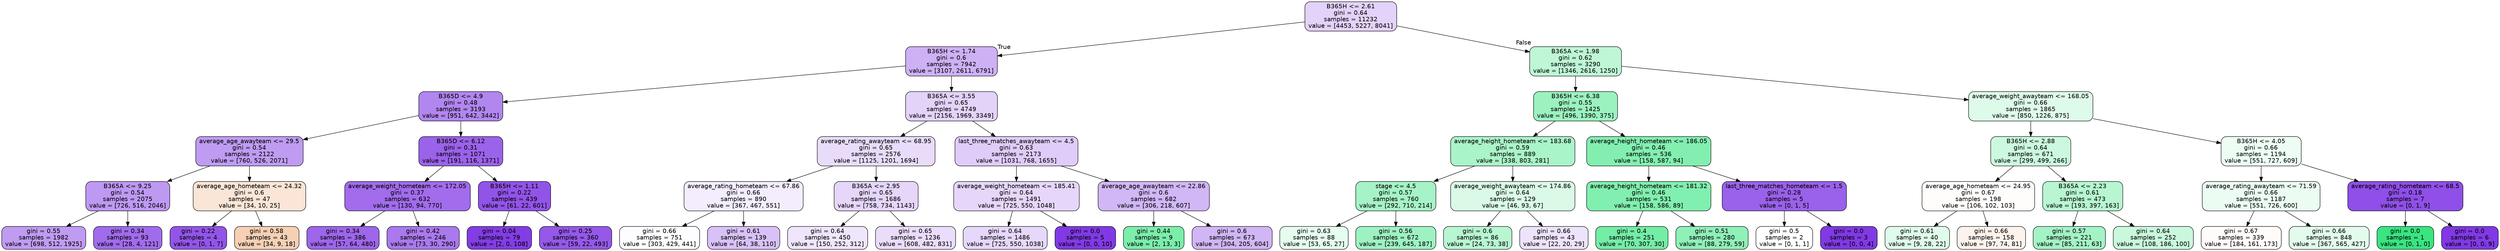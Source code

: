 digraph Tree {
node [shape=box, style="filled, rounded", color="black", fontname="helvetica"] ;
edge [fontname="helvetica"] ;
0 [label="B365H <= 2.61\ngini = 0.64\nsamples = 11232\nvalue = [4453, 5227, 8041]", fillcolor="#e3d2f9"] ;
1 [label="B365H <= 1.74\ngini = 0.6\nsamples = 7942\nvalue = [3107, 2611, 6791]", fillcolor="#ceb1f5"] ;
0 -> 1 [labeldistance=2.5, labelangle=45, headlabel="True"] ;
2 [label="B365D <= 4.9\ngini = 0.48\nsamples = 3193\nvalue = [951, 642, 3442]", fillcolor="#b286ef"] ;
1 -> 2 ;
3 [label="average_age_awayteam <= 29.5\ngini = 0.54\nsamples = 2122\nvalue = [760, 526, 2071]", fillcolor="#bf9bf2"] ;
2 -> 3 ;
4 [label="B365A <= 9.25\ngini = 0.54\nsamples = 2075\nvalue = [726, 516, 2046]", fillcolor="#be99f2"] ;
3 -> 4 ;
5 [label="gini = 0.55\nsamples = 1982\nvalue = [698, 512, 1925]", fillcolor="#c09bf2"] ;
4 -> 5 ;
6 [label="gini = 0.34\nsamples = 93\nvalue = [28, 4, 121]", fillcolor="#a16cec"] ;
4 -> 6 ;
7 [label="average_age_hometeam <= 24.32\ngini = 0.6\nsamples = 47\nvalue = [34, 10, 25]", fillcolor="#fae5d6"] ;
3 -> 7 ;
8 [label="gini = 0.22\nsamples = 4\nvalue = [0, 1, 7]", fillcolor="#9355e9"] ;
7 -> 8 ;
9 [label="gini = 0.58\nsamples = 43\nvalue = [34, 9, 18]", fillcolor="#f5d0b5"] ;
7 -> 9 ;
10 [label="B365D <= 6.12\ngini = 0.31\nsamples = 1071\nvalue = [191, 116, 1371]", fillcolor="#9b62ea"] ;
2 -> 10 ;
11 [label="average_weight_hometeam <= 172.05\ngini = 0.37\nsamples = 632\nvalue = [130, 94, 770]", fillcolor="#a26cec"] ;
10 -> 11 ;
12 [label="gini = 0.34\nsamples = 386\nvalue = [57, 64, 480]", fillcolor="#9d66eb"] ;
11 -> 12 ;
13 [label="gini = 0.42\nsamples = 246\nvalue = [73, 30, 290]", fillcolor="#aa79ed"] ;
11 -> 13 ;
14 [label="B365H <= 1.11\ngini = 0.22\nsamples = 439\nvalue = [61, 22, 601]", fillcolor="#9253e8"] ;
10 -> 14 ;
15 [label="gini = 0.04\nsamples = 79\nvalue = [2, 0, 108]", fillcolor="#833de5"] ;
14 -> 15 ;
16 [label="gini = 0.25\nsamples = 360\nvalue = [59, 22, 493]", fillcolor="#9558e9"] ;
14 -> 16 ;
17 [label="B365A <= 3.55\ngini = 0.65\nsamples = 4749\nvalue = [2156, 1969, 3349]", fillcolor="#e3d3f9"] ;
1 -> 17 ;
18 [label="average_rating_awayteam <= 68.95\ngini = 0.65\nsamples = 2576\nvalue = [1125, 1201, 1694]", fillcolor="#e9dcfa"] ;
17 -> 18 ;
19 [label="average_rating_hometeam <= 67.86\ngini = 0.66\nsamples = 890\nvalue = [367, 467, 551]", fillcolor="#f3edfd"] ;
18 -> 19 ;
20 [label="gini = 0.66\nsamples = 751\nvalue = [303, 429, 441]", fillcolor="#fdfcff"] ;
19 -> 20 ;
21 [label="gini = 0.61\nsamples = 139\nvalue = [64, 38, 110]", fillcolor="#d8c1f7"] ;
19 -> 21 ;
22 [label="B365A <= 2.95\ngini = 0.65\nsamples = 1686\nvalue = [758, 734, 1143]", fillcolor="#e5d6fa"] ;
18 -> 22 ;
23 [label="gini = 0.64\nsamples = 450\nvalue = [150, 252, 312]", fillcolor="#efe5fc"] ;
22 -> 23 ;
24 [label="gini = 0.65\nsamples = 1236\nvalue = [608, 482, 831]", fillcolor="#eaddfb"] ;
22 -> 24 ;
25 [label="last_three_matches_awayteam <= 4.5\ngini = 0.63\nsamples = 2173\nvalue = [1031, 768, 1655]", fillcolor="#dfccf8"] ;
17 -> 25 ;
26 [label="average_weight_hometeam <= 185.41\ngini = 0.64\nsamples = 1491\nvalue = [725, 550, 1048]", fillcolor="#e6d7fa"] ;
25 -> 26 ;
27 [label="gini = 0.64\nsamples = 1486\nvalue = [725, 550, 1038]", fillcolor="#e6d8fa"] ;
26 -> 27 ;
28 [label="gini = 0.0\nsamples = 5\nvalue = [0, 0, 10]", fillcolor="#8139e5"] ;
26 -> 28 ;
29 [label="average_age_awayteam <= 22.86\ngini = 0.6\nsamples = 682\nvalue = [306, 218, 607]", fillcolor="#d1b7f6"] ;
25 -> 29 ;
30 [label="gini = 0.44\nsamples = 9\nvalue = [2, 13, 3]", fillcolor="#7beeab"] ;
29 -> 30 ;
31 [label="gini = 0.6\nsamples = 673\nvalue = [304, 205, 604]", fillcolor="#d0b6f5"] ;
29 -> 31 ;
32 [label="B365A <= 1.98\ngini = 0.62\nsamples = 3290\nvalue = [1346, 2616, 1250]", fillcolor="#bef6d6"] ;
0 -> 32 [labeldistance=2.5, labelangle=-45, headlabel="False"] ;
33 [label="B365H <= 6.38\ngini = 0.55\nsamples = 1425\nvalue = [496, 1390, 375]", fillcolor="#9bf2bf"] ;
32 -> 33 ;
34 [label="average_height_hometeam <= 183.68\ngini = 0.59\nsamples = 889\nvalue = [338, 803, 281]", fillcolor="#aaf4c9"] ;
33 -> 34 ;
35 [label="stage <= 4.5\ngini = 0.57\nsamples = 760\nvalue = [292, 710, 214]", fillcolor="#a5f3c6"] ;
34 -> 35 ;
36 [label="gini = 0.63\nsamples = 88\nvalue = [53, 65, 27]", fillcolor="#e5fcef"] ;
35 -> 36 ;
37 [label="gini = 0.56\nsamples = 672\nvalue = [239, 645, 187]", fillcolor="#9ef2c2"] ;
35 -> 37 ;
38 [label="average_weight_awayteam <= 174.86\ngini = 0.64\nsamples = 129\nvalue = [46, 93, 67]", fillcolor="#dafae7"] ;
34 -> 38 ;
39 [label="gini = 0.6\nsamples = 86\nvalue = [24, 73, 38]", fillcolor="#b8f6d2"] ;
38 -> 39 ;
40 [label="gini = 0.66\nsamples = 43\nvalue = [22, 20, 29]", fillcolor="#ede3fb"] ;
38 -> 40 ;
41 [label="average_height_hometeam <= 186.05\ngini = 0.46\nsamples = 536\nvalue = [158, 587, 94]", fillcolor="#82efb0"] ;
33 -> 41 ;
42 [label="average_height_hometeam <= 181.32\ngini = 0.46\nsamples = 531\nvalue = [158, 586, 89]", fillcolor="#81efaf"] ;
41 -> 42 ;
43 [label="gini = 0.4\nsamples = 251\nvalue = [70, 307, 30]", fillcolor="#74eda6"] ;
42 -> 43 ;
44 [label="gini = 0.51\nsamples = 280\nvalue = [88, 279, 59]", fillcolor="#8ff0b8"] ;
42 -> 44 ;
45 [label="last_three_matches_hometeam <= 1.5\ngini = 0.28\nsamples = 5\nvalue = [0, 1, 5]", fillcolor="#9a61ea"] ;
41 -> 45 ;
46 [label="gini = 0.5\nsamples = 2\nvalue = [0, 1, 1]", fillcolor="#ffffff"] ;
45 -> 46 ;
47 [label="gini = 0.0\nsamples = 3\nvalue = [0, 0, 4]", fillcolor="#8139e5"] ;
45 -> 47 ;
48 [label="average_weight_awayteam <= 168.05\ngini = 0.66\nsamples = 1865\nvalue = [850, 1226, 875]", fillcolor="#defbea"] ;
32 -> 48 ;
49 [label="B365H <= 2.88\ngini = 0.64\nsamples = 671\nvalue = [299, 499, 266]", fillcolor="#cbf8de"] ;
48 -> 49 ;
50 [label="average_age_hometeam <= 24.95\ngini = 0.67\nsamples = 198\nvalue = [106, 102, 103]", fillcolor="#fffdfc"] ;
49 -> 50 ;
51 [label="gini = 0.61\nsamples = 40\nvalue = [9, 28, 22]", fillcolor="#dffbeb"] ;
50 -> 51 ;
52 [label="gini = 0.66\nsamples = 158\nvalue = [97, 74, 81]", fillcolor="#fdf3ec"] ;
50 -> 52 ;
53 [label="B365A <= 2.23\ngini = 0.61\nsamples = 473\nvalue = [193, 397, 163]", fillcolor="#b7f6d1"] ;
49 -> 53 ;
54 [label="gini = 0.57\nsamples = 221\nvalue = [85, 211, 63]", fillcolor="#a4f3c5"] ;
53 -> 54 ;
55 [label="gini = 0.64\nsamples = 252\nvalue = [108, 186, 100]", fillcolor="#c9f8dd"] ;
53 -> 55 ;
56 [label="B365H <= 4.05\ngini = 0.66\nsamples = 1194\nvalue = [551, 727, 609]", fillcolor="#edfdf3"] ;
48 -> 56 ;
57 [label="average_rating_awayteam <= 71.59\ngini = 0.66\nsamples = 1187\nvalue = [551, 726, 600]", fillcolor="#ebfcf3"] ;
56 -> 57 ;
58 [label="gini = 0.67\nsamples = 339\nvalue = [184, 161, 173]", fillcolor="#fefbf9"] ;
57 -> 58 ;
59 [label="gini = 0.66\nsamples = 848\nvalue = [367, 565, 427]", fillcolor="#e2fbec"] ;
57 -> 59 ;
60 [label="average_rating_hometeam <= 68.5\ngini = 0.18\nsamples = 7\nvalue = [0, 1, 9]", fillcolor="#8f4fe8"] ;
56 -> 60 ;
61 [label="gini = 0.0\nsamples = 1\nvalue = [0, 1, 0]", fillcolor="#39e581"] ;
60 -> 61 ;
62 [label="gini = 0.0\nsamples = 6\nvalue = [0, 0, 9]", fillcolor="#8139e5"] ;
60 -> 62 ;
}
